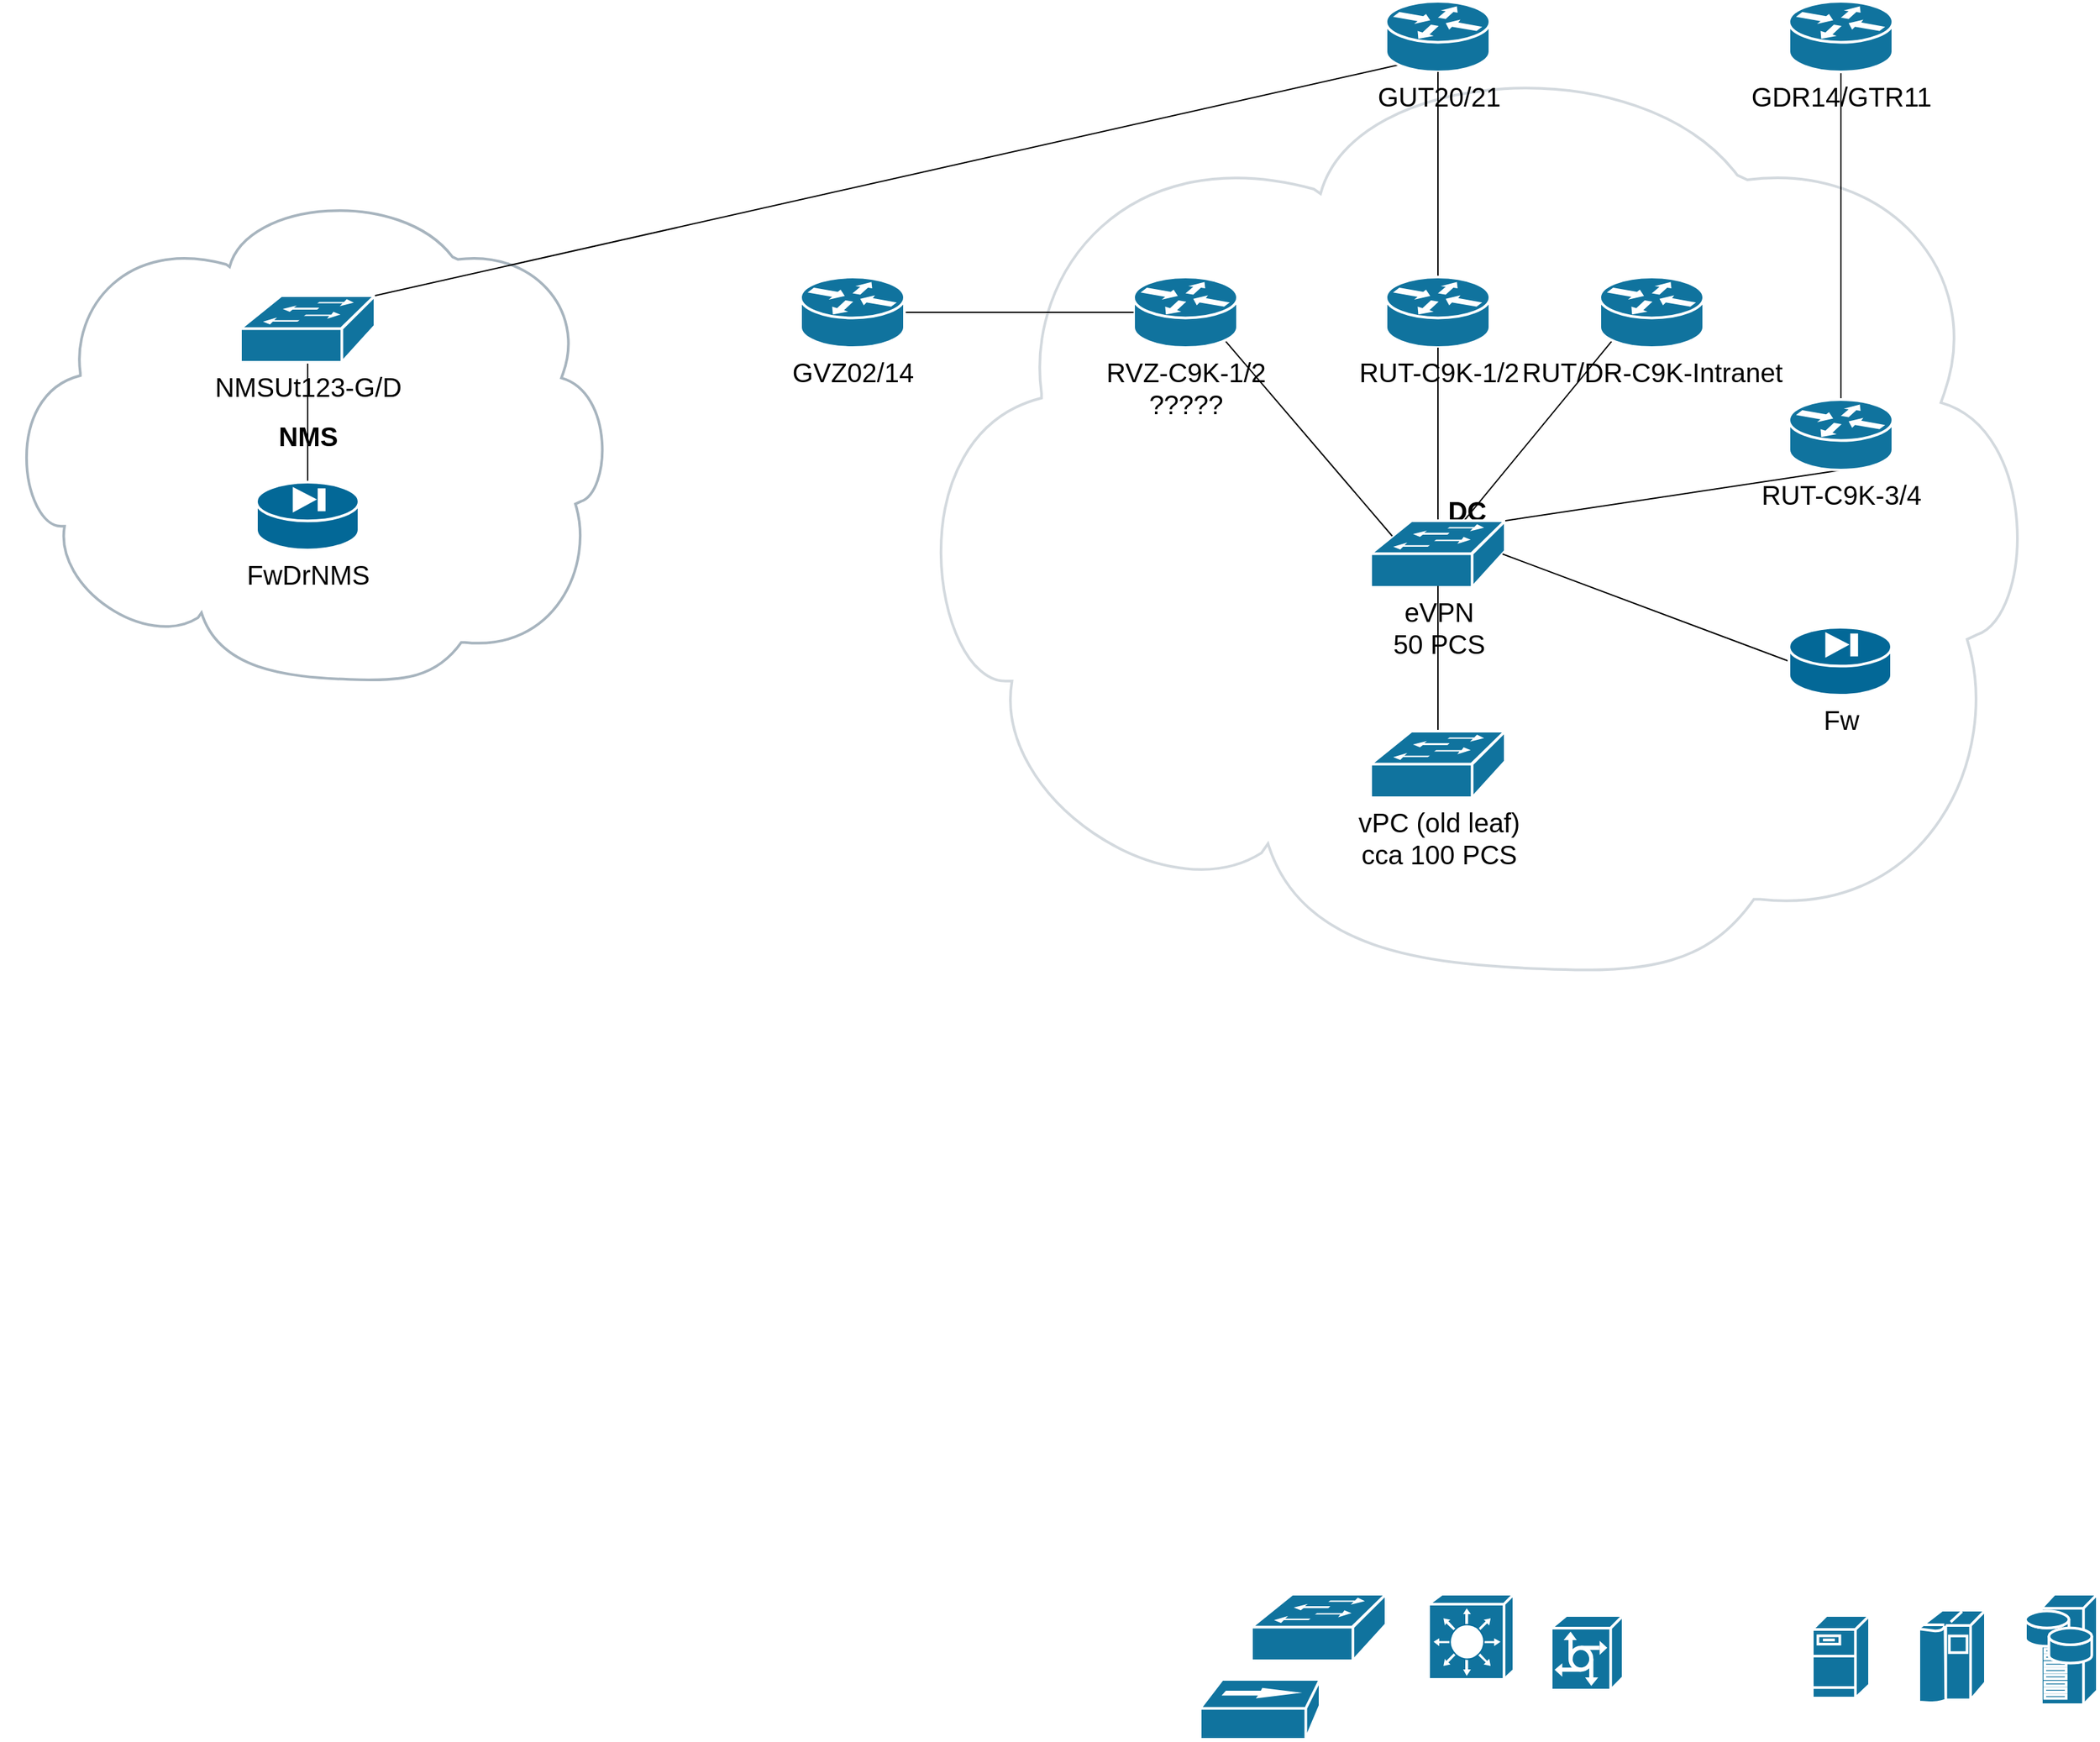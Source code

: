 <mxfile version="20.8.8" type="github"><diagram id="6a731a19-8d31-9384-78a2-239565b7b9f0" name="Page-1"><mxGraphModel dx="3480" dy="1613" grid="1" gridSize="10" guides="1" tooltips="1" connect="1" arrows="1" fold="1" page="1" pageScale="1" pageWidth="827" pageHeight="1169" background="none" math="0" shadow="0"><root><mxCell id="0"/><mxCell id="1" parent="0"/><mxCell id="YoIVaU23-7nhwGgL-xl8-2267" value="NMS" style="shape=mxgraph.cisco.storage.cloud;html=1;dashed=0;strokeColor=#23445D;fillColor=#ffffff;strokeWidth=2;fontFamily=Helvetica;fontSize=20;fontColor=#000000;align=center;fontStyle=1;opacity=40;" parent="1" vertex="1"><mxGeometry x="-300" y="1130" width="460" height="371" as="geometry"/></mxCell><mxCell id="YoIVaU23-7nhwGgL-xl8-2312" value="DC" style="shape=mxgraph.cisco.storage.cloud;html=1;dashed=0;strokeColor=#23445D;fillColor=#ffffff;strokeWidth=2;fontFamily=Helvetica;fontSize=20;fontColor=#000000;align=center;fontStyle=1;opacity=20;verticalAlign=middle;" parent="1" vertex="1"><mxGeometry x="370" y="1023" width="860" height="697" as="geometry"/></mxCell><mxCell id="YoIVaU23-7nhwGgL-xl8-2257" value="" style="shape=mxgraph.cisco.servers.fileserver;html=1;dashed=0;fillColor=#10739E;strokeColor=#ffffff;strokeWidth=2;verticalLabelPosition=bottom;verticalAlign=top;fontFamily=Helvetica;fontSize=20;fontColor=#000000;" parent="1" vertex="1"><mxGeometry x="1059.5" y="2202" width="43" height="62" as="geometry"/></mxCell><mxCell id="YoIVaU23-7nhwGgL-xl8-2258" value="" style="shape=mxgraph.cisco.computers_and_peripherals.ibm_mainframe;html=1;dashed=0;fillColor=#10739E;strokeColor=#ffffff;strokeWidth=2;verticalLabelPosition=bottom;verticalAlign=top;fontFamily=Helvetica;fontSize=20;fontColor=#000000;" parent="1" vertex="1"><mxGeometry x="1139.5" y="2198" width="50" height="70" as="geometry"/></mxCell><mxCell id="YoIVaU23-7nhwGgL-xl8-2259" value="" style="shape=mxgraph.cisco.servers.storage_server;html=1;dashed=0;fillColor=#10739E;strokeColor=#ffffff;strokeWidth=2;verticalLabelPosition=bottom;verticalAlign=top;fontFamily=Helvetica;fontSize=20;fontColor=#000000;" parent="1" vertex="1"><mxGeometry x="1219.5" y="2186" width="54" height="83" as="geometry"/></mxCell><mxCell id="YoIVaU23-7nhwGgL-xl8-2260" value="" style="shape=mxgraph.cisco.servers.communications_server;html=1;dashed=0;fillColor=#10739E;strokeColor=#ffffff;strokeWidth=2;verticalLabelPosition=bottom;verticalAlign=top;fontFamily=Helvetica;fontSize=20;fontColor=#000000;" parent="1" vertex="1"><mxGeometry x="863.5" y="2202" width="54" height="56" as="geometry"/></mxCell><mxCell id="YoIVaU23-7nhwGgL-xl8-2261" value="" style="shape=mxgraph.cisco.switches.layer_3_switch;html=1;dashed=0;fillColor=#10739E;strokeColor=#ffffff;strokeWidth=2;verticalLabelPosition=bottom;verticalAlign=top;fontFamily=Helvetica;fontSize=20;fontColor=#000000;" parent="1" vertex="1"><mxGeometry x="771.5" y="2186" width="64" height="64" as="geometry"/></mxCell><mxCell id="YoIVaU23-7nhwGgL-xl8-2262" value="" style="shape=mxgraph.cisco.switches.workgroup_switch;html=1;dashed=0;fillColor=#10739E;strokeColor=#ffffff;strokeWidth=2;verticalLabelPosition=bottom;verticalAlign=top;fontFamily=Helvetica;fontSize=20;fontColor=#000000;" parent="1" vertex="1"><mxGeometry x="638.5" y="2186" width="101" height="50" as="geometry"/></mxCell><mxCell id="YoIVaU23-7nhwGgL-xl8-2264" value="" style="shape=mxgraph.cisco.hubs_and_gateways.100baset_hub;html=1;dashed=0;fillColor=#10739E;strokeColor=#ffffff;strokeWidth=2;verticalLabelPosition=bottom;verticalAlign=top;fontFamily=Helvetica;fontSize=20;fontColor=#000000;" parent="1" vertex="1"><mxGeometry x="600" y="2250" width="90" height="45" as="geometry"/></mxCell><mxCell id="YoIVaU23-7nhwGgL-xl8-2318" style="edgeStyle=none;rounded=0;orthogonalLoop=1;jettySize=auto;html=1;exitX=0.5;exitY=0;exitDx=0;exitDy=0;exitPerimeter=0;fontSize=20;fontColor=#000000;endArrow=none;endFill=0;entryX=0.5;entryY=0.98;entryDx=0;entryDy=0;entryPerimeter=0;" parent="1" source="YoIVaU23-7nhwGgL-xl8-2272" target="YoIVaU23-7nhwGgL-xl8-2275" edge="1"><mxGeometry relative="1" as="geometry"/></mxCell><mxCell id="YoIVaU23-7nhwGgL-xl8-2272" value="FwDrNMS" style="shape=mxgraph.cisco.security.pix_firewall;sketch=0;html=1;pointerEvents=1;dashed=0;fillColor=#036897;strokeColor=#ffffff;strokeWidth=2;verticalLabelPosition=bottom;verticalAlign=top;align=center;outlineConnect=0;fontSize=20;fontColor=#000000;" parent="1" vertex="1"><mxGeometry x="-108.5" y="1351" width="77" height="51" as="geometry"/></mxCell><mxCell id="YoIVaU23-7nhwGgL-xl8-2275" value="NMSUt123-G/D" style="shape=mxgraph.cisco.switches.workgroup_switch;html=1;dashed=0;fillColor=#10739E;strokeColor=#ffffff;strokeWidth=2;verticalLabelPosition=bottom;verticalAlign=top;fontFamily=Helvetica;fontSize=20;fontColor=#000000;" parent="1" vertex="1"><mxGeometry x="-120.5" y="1211" width="101" height="50" as="geometry"/></mxCell><mxCell id="YoIVaU23-7nhwGgL-xl8-2317" style="edgeStyle=none;rounded=0;orthogonalLoop=1;jettySize=auto;html=1;exitX=0.12;exitY=0.9;exitDx=0;exitDy=0;exitPerimeter=0;fontSize=20;fontColor=#000000;endArrow=none;endFill=0;entryX=1;entryY=0;entryDx=0;entryDy=0;entryPerimeter=0;" parent="1" source="YoIVaU23-7nhwGgL-xl8-2277" target="YoIVaU23-7nhwGgL-xl8-2275" edge="1"><mxGeometry relative="1" as="geometry"><mxPoint x="160.0" y="950" as="targetPoint"/></mxGeometry></mxCell><mxCell id="YoIVaU23-7nhwGgL-xl8-2277" value="GUT20/21" style="shape=mxgraph.cisco.routers.router;html=1;dashed=0;fillColor=#10739E;strokeColor=#ffffff;strokeWidth=2;verticalLabelPosition=bottom;verticalAlign=top;fontFamily=Helvetica;fontSize=20;fontColor=#000000;" parent="1" vertex="1"><mxGeometry x="739.5" y="990" width="78" height="53" as="geometry"/></mxCell><mxCell id="YoIVaU23-7nhwGgL-xl8-2304" style="edgeStyle=none;rounded=0;orthogonalLoop=1;jettySize=auto;html=1;exitX=0.5;exitY=0;exitDx=0;exitDy=0;exitPerimeter=0;fontSize=20;fontColor=#000000;endArrow=none;endFill=0;" parent="1" source="YoIVaU23-7nhwGgL-xl8-2278" target="YoIVaU23-7nhwGgL-xl8-2277" edge="1"><mxGeometry relative="1" as="geometry"/></mxCell><mxCell id="YoIVaU23-7nhwGgL-xl8-2278" value="RUT-C9K-1/2" style="shape=mxgraph.cisco.routers.router;html=1;dashed=0;fillColor=#10739E;strokeColor=#ffffff;strokeWidth=2;verticalLabelPosition=bottom;verticalAlign=top;fontFamily=Helvetica;fontSize=20;fontColor=#000000;" parent="1" vertex="1"><mxGeometry x="739.5" y="1197" width="78" height="53" as="geometry"/></mxCell><mxCell id="YoIVaU23-7nhwGgL-xl8-2293" style="edgeStyle=orthogonalEdgeStyle;rounded=0;orthogonalLoop=1;jettySize=auto;html=1;exitX=0.5;exitY=0;exitDx=0;exitDy=0;exitPerimeter=0;entryX=0.5;entryY=1;entryDx=0;entryDy=0;entryPerimeter=0;fontSize=20;fontColor=#000000;endArrow=none;endFill=0;" parent="1" source="YoIVaU23-7nhwGgL-xl8-2279" target="YoIVaU23-7nhwGgL-xl8-2278" edge="1"><mxGeometry relative="1" as="geometry"/></mxCell><mxCell id="YoIVaU23-7nhwGgL-xl8-2300" style="edgeStyle=none;rounded=0;orthogonalLoop=1;jettySize=auto;html=1;entryX=0.12;entryY=0.9;entryDx=0;entryDy=0;entryPerimeter=0;fontSize=20;fontColor=#000000;endArrow=none;endFill=0;exitX=0.694;exitY=0;exitDx=0;exitDy=0;exitPerimeter=0;" parent="1" source="YoIVaU23-7nhwGgL-xl8-2279" target="YoIVaU23-7nhwGgL-xl8-2285" edge="1"><mxGeometry relative="1" as="geometry"/></mxCell><mxCell id="z-lyO9U3jf9EHW0gN1C3-4" value="" style="edgeStyle=none;rounded=0;orthogonalLoop=1;jettySize=auto;html=1;endArrow=none;endFill=0;" edge="1" parent="1" source="YoIVaU23-7nhwGgL-xl8-2279" target="YoIVaU23-7nhwGgL-xl8-2281"><mxGeometry relative="1" as="geometry"/></mxCell><mxCell id="z-lyO9U3jf9EHW0gN1C3-5" value="" style="edgeStyle=none;rounded=0;orthogonalLoop=1;jettySize=auto;html=1;endArrow=none;endFill=0;" edge="1" parent="1" source="YoIVaU23-7nhwGgL-xl8-2279" target="YoIVaU23-7nhwGgL-xl8-2281"><mxGeometry relative="1" as="geometry"/></mxCell><mxCell id="YoIVaU23-7nhwGgL-xl8-2279" value="eVPN&lt;br&gt;50 PCS" style="shape=mxgraph.cisco.switches.workgroup_switch;html=1;dashed=0;fillColor=#10739E;strokeColor=#ffffff;strokeWidth=2;verticalLabelPosition=bottom;verticalAlign=top;fontFamily=Helvetica;fontSize=20;fontColor=#000000;" parent="1" vertex="1"><mxGeometry x="728" y="1380" width="101" height="50" as="geometry"/></mxCell><mxCell id="YoIVaU23-7nhwGgL-xl8-2296" style="edgeStyle=none;rounded=0;orthogonalLoop=1;jettySize=auto;html=1;exitX=0.5;exitY=0;exitDx=0;exitDy=0;exitPerimeter=0;fontSize=20;fontColor=#000000;endArrow=none;endFill=0;entryX=0.5;entryY=0.98;entryDx=0;entryDy=0;entryPerimeter=0;" parent="1" source="YoIVaU23-7nhwGgL-xl8-2281" target="YoIVaU23-7nhwGgL-xl8-2279" edge="1"><mxGeometry relative="1" as="geometry"><mxPoint x="746.803" y="1580" as="targetPoint"/></mxGeometry></mxCell><mxCell id="YoIVaU23-7nhwGgL-xl8-2281" value="vPC (old leaf)&lt;br&gt;cca 100 PCS" style="shape=mxgraph.cisco.switches.workgroup_switch;html=1;dashed=0;fillColor=#10739E;strokeColor=#ffffff;strokeWidth=2;verticalLabelPosition=bottom;verticalAlign=top;fontFamily=Helvetica;fontSize=20;fontColor=#000000;" parent="1" vertex="1"><mxGeometry x="728" y="1538" width="101" height="50" as="geometry"/></mxCell><mxCell id="YoIVaU23-7nhwGgL-xl8-2298" style="edgeStyle=none;rounded=0;orthogonalLoop=1;jettySize=auto;html=1;exitX=0;exitY=0.5;exitDx=0;exitDy=0;exitPerimeter=0;entryX=0.98;entryY=0.5;entryDx=0;entryDy=0;entryPerimeter=0;fontSize=20;fontColor=#000000;endArrow=none;endFill=0;" parent="1" source="YoIVaU23-7nhwGgL-xl8-2283" target="YoIVaU23-7nhwGgL-xl8-2279" edge="1"><mxGeometry relative="1" as="geometry"/></mxCell><mxCell id="YoIVaU23-7nhwGgL-xl8-2283" value="Fw" style="shape=mxgraph.cisco.security.pix_firewall;sketch=0;html=1;pointerEvents=1;dashed=0;fillColor=#036897;strokeColor=#ffffff;strokeWidth=2;verticalLabelPosition=bottom;verticalAlign=top;align=center;outlineConnect=0;fontSize=20;fontColor=#000000;" parent="1" vertex="1"><mxGeometry x="1042" y="1460" width="77" height="51" as="geometry"/></mxCell><mxCell id="YoIVaU23-7nhwGgL-xl8-2285" value="RUT/DR-C9K-Intranet" style="shape=mxgraph.cisco.routers.router;html=1;dashed=0;fillColor=#10739E;strokeColor=#ffffff;strokeWidth=2;verticalLabelPosition=bottom;verticalAlign=top;fontFamily=Helvetica;fontSize=20;fontColor=#000000;" parent="1" vertex="1"><mxGeometry x="900" y="1197" width="78" height="53" as="geometry"/></mxCell><mxCell id="YoIVaU23-7nhwGgL-xl8-2319" style="edgeStyle=none;rounded=0;orthogonalLoop=1;jettySize=auto;html=1;exitX=0.5;exitY=0;exitDx=0;exitDy=0;exitPerimeter=0;entryX=0.5;entryY=1;entryDx=0;entryDy=0;entryPerimeter=0;fontSize=20;fontColor=#000000;endArrow=none;endFill=0;" parent="1" source="YoIVaU23-7nhwGgL-xl8-2289" target="YoIVaU23-7nhwGgL-xl8-2315" edge="1"><mxGeometry relative="1" as="geometry"/></mxCell><mxCell id="z-lyO9U3jf9EHW0gN1C3-3" style="rounded=0;orthogonalLoop=1;jettySize=auto;html=1;exitX=0.5;exitY=1;exitDx=0;exitDy=0;exitPerimeter=0;entryX=1;entryY=0;entryDx=0;entryDy=0;entryPerimeter=0;endArrow=none;endFill=0;" edge="1" parent="1" source="YoIVaU23-7nhwGgL-xl8-2289" target="YoIVaU23-7nhwGgL-xl8-2279"><mxGeometry relative="1" as="geometry"/></mxCell><mxCell id="YoIVaU23-7nhwGgL-xl8-2289" value="RUT-C9K-3/4" style="shape=mxgraph.cisco.routers.router;html=1;dashed=0;fillColor=#10739E;strokeColor=#ffffff;strokeWidth=2;verticalLabelPosition=bottom;verticalAlign=top;fontFamily=Helvetica;fontSize=20;fontColor=#000000;" parent="1" vertex="1"><mxGeometry x="1042" y="1289" width="78" height="53" as="geometry"/></mxCell><mxCell id="z-lyO9U3jf9EHW0gN1C3-7" style="edgeStyle=none;rounded=0;orthogonalLoop=1;jettySize=auto;html=1;exitX=0.88;exitY=0.9;exitDx=0;exitDy=0;exitPerimeter=0;entryX=0.16;entryY=0.23;entryDx=0;entryDy=0;entryPerimeter=0;endArrow=none;endFill=0;" edge="1" parent="1" source="YoIVaU23-7nhwGgL-xl8-2291" target="YoIVaU23-7nhwGgL-xl8-2279"><mxGeometry relative="1" as="geometry"/></mxCell><mxCell id="YoIVaU23-7nhwGgL-xl8-2291" value="RVZ-C9K-1/2&lt;br&gt;?????" style="shape=mxgraph.cisco.routers.router;html=1;dashed=0;fillColor=#10739E;strokeColor=#ffffff;strokeWidth=2;verticalLabelPosition=bottom;verticalAlign=top;fontFamily=Helvetica;fontSize=20;fontColor=#000000;" parent="1" vertex="1"><mxGeometry x="550" y="1197" width="78" height="53" as="geometry"/></mxCell><mxCell id="YoIVaU23-7nhwGgL-xl8-2315" value="GDR14/GTR11" style="shape=mxgraph.cisco.routers.router;html=1;dashed=0;fillColor=#10739E;strokeColor=#ffffff;strokeWidth=2;verticalLabelPosition=bottom;verticalAlign=top;fontFamily=Helvetica;fontSize=20;fontColor=#000000;" parent="1" vertex="1"><mxGeometry x="1042" y="990" width="78" height="53" as="geometry"/></mxCell><mxCell id="z-lyO9U3jf9EHW0gN1C3-8" style="edgeStyle=none;rounded=0;orthogonalLoop=1;jettySize=auto;html=1;exitX=1;exitY=0.5;exitDx=0;exitDy=0;exitPerimeter=0;entryX=0;entryY=0.5;entryDx=0;entryDy=0;entryPerimeter=0;endArrow=none;endFill=0;" edge="1" parent="1" source="z-lyO9U3jf9EHW0gN1C3-6" target="YoIVaU23-7nhwGgL-xl8-2291"><mxGeometry relative="1" as="geometry"/></mxCell><mxCell id="z-lyO9U3jf9EHW0gN1C3-6" value="GVZ02/14" style="shape=mxgraph.cisco.routers.router;html=1;dashed=0;fillColor=#10739E;strokeColor=#ffffff;strokeWidth=2;verticalLabelPosition=bottom;verticalAlign=top;fontFamily=Helvetica;fontSize=20;fontColor=#000000;" vertex="1" parent="1"><mxGeometry x="300" y="1197" width="78" height="53" as="geometry"/></mxCell></root></mxGraphModel></diagram></mxfile>
